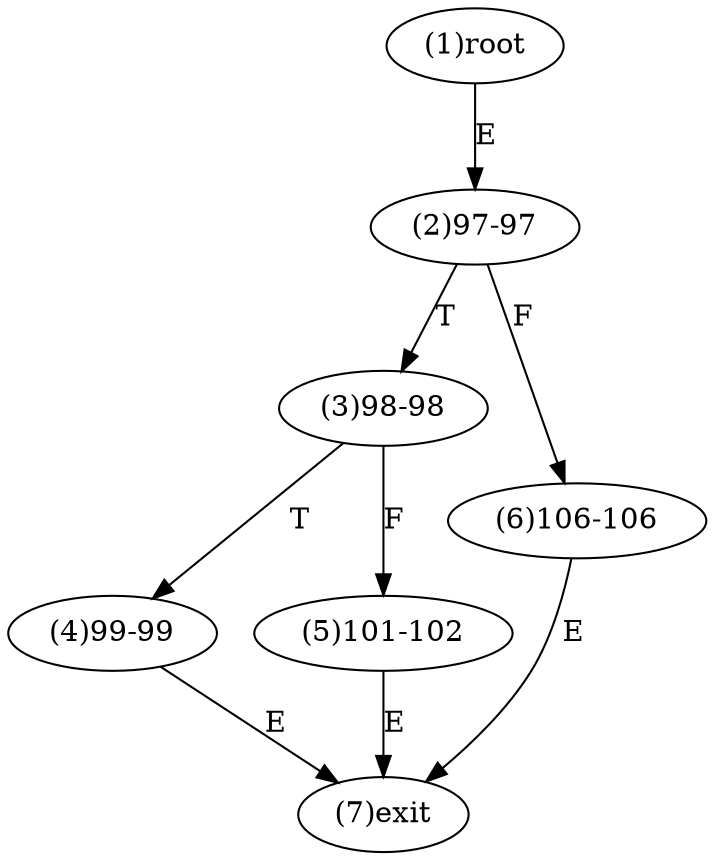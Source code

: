 digraph "" { 
1[ label="(1)root"];
2[ label="(2)97-97"];
3[ label="(3)98-98"];
4[ label="(4)99-99"];
5[ label="(5)101-102"];
6[ label="(6)106-106"];
7[ label="(7)exit"];
1->2[ label="E"];
2->6[ label="F"];
2->3[ label="T"];
3->5[ label="F"];
3->4[ label="T"];
4->7[ label="E"];
5->7[ label="E"];
6->7[ label="E"];
}